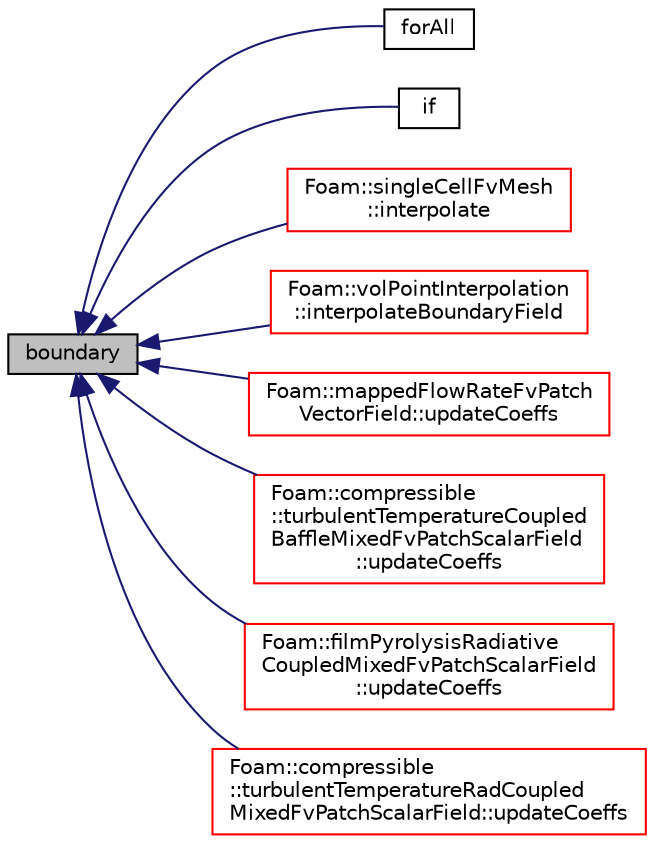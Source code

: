 digraph "boundary"
{
  bgcolor="transparent";
  edge [fontname="Helvetica",fontsize="10",labelfontname="Helvetica",labelfontsize="10"];
  node [fontname="Helvetica",fontsize="10",shape=record];
  rankdir="LR";
  Node3069 [label="boundary",height=0.2,width=0.4,color="black", fillcolor="grey75", style="filled", fontcolor="black"];
  Node3069 -> Node3070 [dir="back",color="midnightblue",fontsize="10",style="solid",fontname="Helvetica"];
  Node3070 [label="forAll",height=0.2,width=0.4,color="black",URL="$a18335.html#a697843471121bb1de2ee75fc44f62ef5"];
  Node3069 -> Node3071 [dir="back",color="midnightblue",fontsize="10",style="solid",fontname="Helvetica"];
  Node3071 [label="if",height=0.2,width=0.4,color="black",URL="$a18335.html#ad0f5714c80a40fa804039f31f12ea6ad"];
  Node3069 -> Node3072 [dir="back",color="midnightblue",fontsize="10",style="solid",fontname="Helvetica"];
  Node3072 [label="Foam::singleCellFvMesh\l::interpolate",height=0.2,width=0.4,color="red",URL="$a23697.html#af97d05ec6e72fd577f9913c9bd086797",tooltip="Map volField. Internal field set to average, patch fields straight. "];
  Node3069 -> Node3074 [dir="back",color="midnightblue",fontsize="10",style="solid",fontname="Helvetica"];
  Node3074 [label="Foam::volPointInterpolation\l::interpolateBoundaryField",height=0.2,width=0.4,color="red",URL="$a24117.html#a3084da4ba1da6061bb7dcd9bda567d54",tooltip="Interpolate boundary field without applying constraints/boundary. "];
  Node3069 -> Node3080 [dir="back",color="midnightblue",fontsize="10",style="solid",fontname="Helvetica"];
  Node3080 [label="Foam::mappedFlowRateFvPatch\lVectorField::updateCoeffs",height=0.2,width=0.4,color="red",URL="$a22981.html#a7e24eafac629d3733181cd942d4c902f",tooltip="Update the coefficients associated with the patch field. "];
  Node3069 -> Node3082 [dir="back",color="midnightblue",fontsize="10",style="solid",fontname="Helvetica"];
  Node3082 [label="Foam::compressible\l::turbulentTemperatureCoupled\lBaffleMixedFvPatchScalarField\l::updateCoeffs",height=0.2,width=0.4,color="red",URL="$a32021.html#a7e24eafac629d3733181cd942d4c902f",tooltip="Update the coefficients associated with the patch field. "];
  Node3069 -> Node3084 [dir="back",color="midnightblue",fontsize="10",style="solid",fontname="Helvetica"];
  Node3084 [label="Foam::filmPyrolysisRadiative\lCoupledMixedFvPatchScalarField\l::updateCoeffs",height=0.2,width=0.4,color="red",URL="$a30057.html#a7e24eafac629d3733181cd942d4c902f",tooltip="Update the coefficients associated with the patch field. "];
  Node3069 -> Node3086 [dir="back",color="midnightblue",fontsize="10",style="solid",fontname="Helvetica"];
  Node3086 [label="Foam::compressible\l::turbulentTemperatureRadCoupled\lMixedFvPatchScalarField::updateCoeffs",height=0.2,width=0.4,color="red",URL="$a32025.html#a7e24eafac629d3733181cd942d4c902f",tooltip="Update the coefficients associated with the patch field. "];
}
